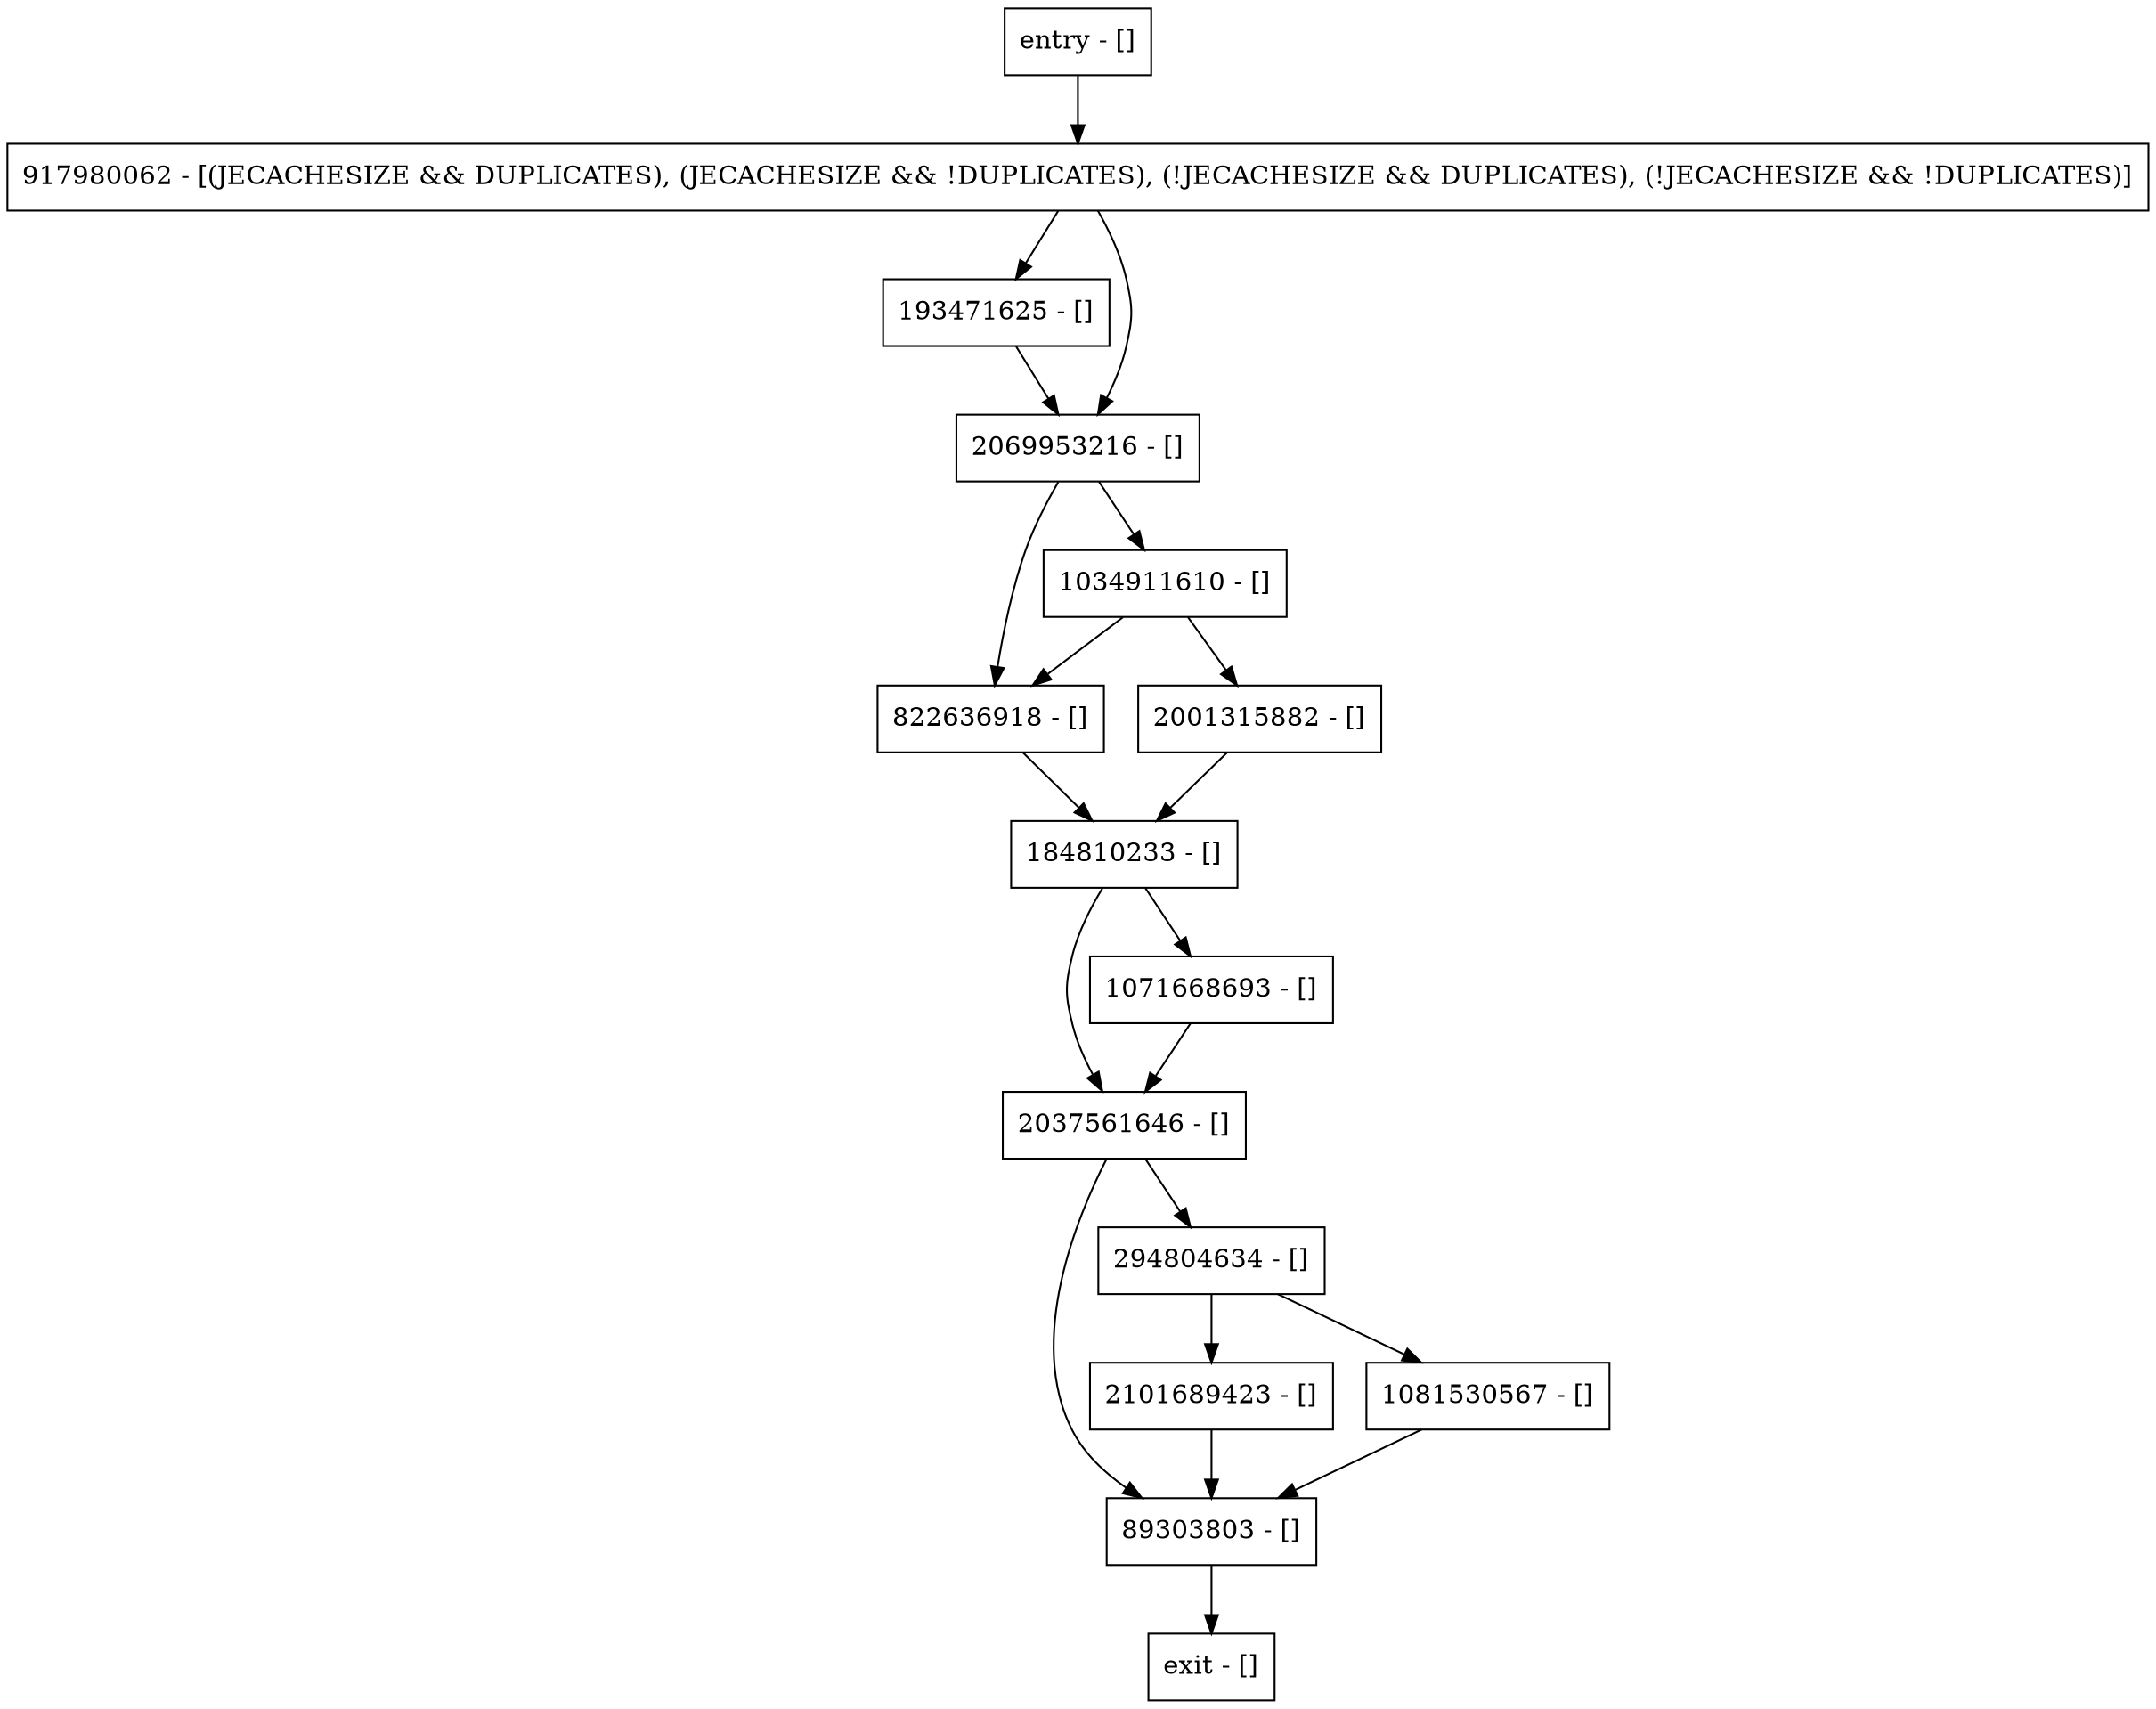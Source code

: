 digraph setConfigProperties {
node [shape=record];
193471625 [label="193471625 - []"];
917980062 [label="917980062 - [(JECACHESIZE && DUPLICATES), (JECACHESIZE && !DUPLICATES), (!JECACHESIZE && DUPLICATES), (!JECACHESIZE && !DUPLICATES)]"];
822636918 [label="822636918 - []"];
2037561646 [label="2037561646 - []"];
1034911610 [label="1034911610 - []"];
89303803 [label="89303803 - []"];
2101689423 [label="2101689423 - []"];
1081530567 [label="1081530567 - []"];
entry [label="entry - []"];
exit [label="exit - []"];
2001315882 [label="2001315882 - []"];
2069953216 [label="2069953216 - []"];
294804634 [label="294804634 - []"];
184810233 [label="184810233 - []"];
1071668693 [label="1071668693 - []"];
entry;
exit;
193471625 -> 2069953216;
917980062 -> 193471625;
917980062 -> 2069953216;
822636918 -> 184810233;
2037561646 -> 294804634;
2037561646 -> 89303803;
1034911610 -> 2001315882;
1034911610 -> 822636918;
89303803 -> exit;
2101689423 -> 89303803;
1081530567 -> 89303803;
entry -> 917980062;
2001315882 -> 184810233;
2069953216 -> 822636918;
2069953216 -> 1034911610;
294804634 -> 1081530567;
294804634 -> 2101689423;
184810233 -> 2037561646;
184810233 -> 1071668693;
1071668693 -> 2037561646;
}
